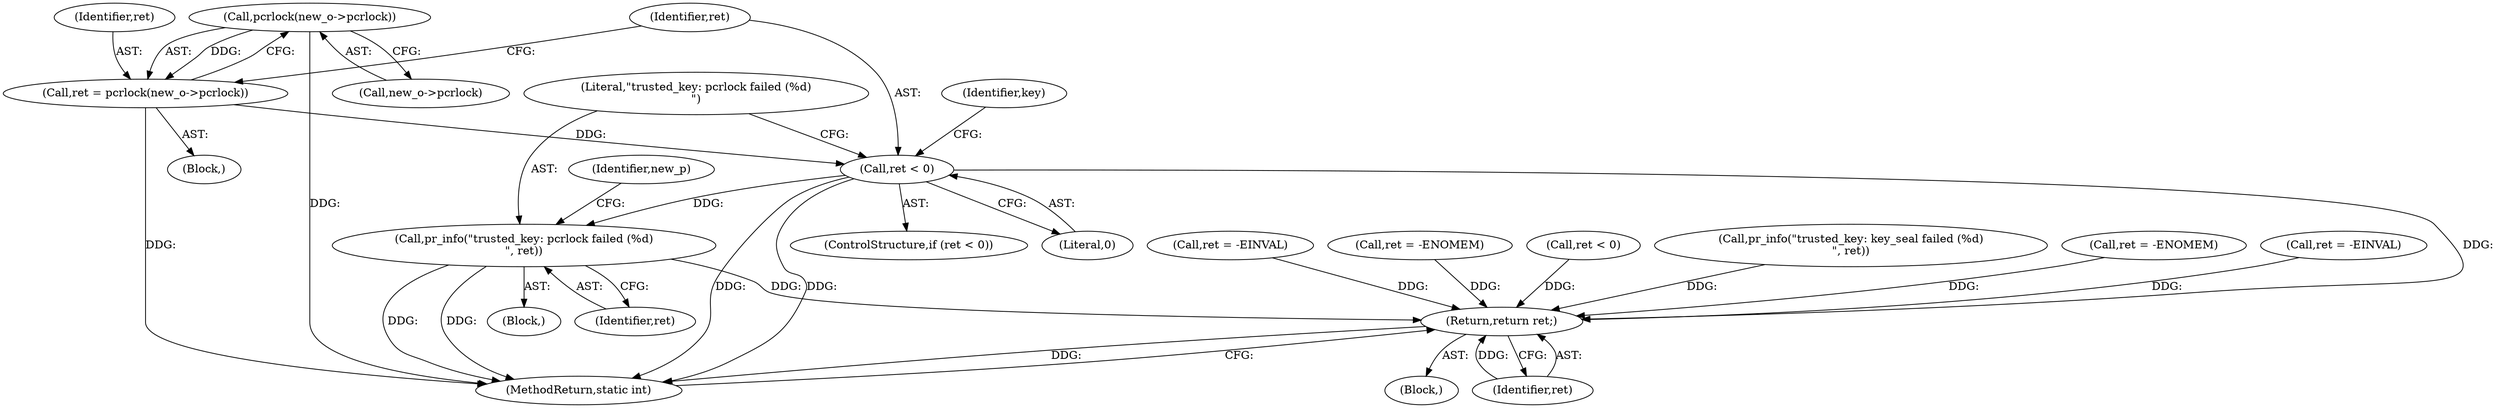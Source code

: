 digraph "0_linux_096fe9eaea40a17e125569f9e657e34cdb6d73bd_0@pointer" {
"1000283" [label="(Call,pcrlock(new_o->pcrlock))"];
"1000281" [label="(Call,ret = pcrlock(new_o->pcrlock))"];
"1000288" [label="(Call,ret < 0)"];
"1000292" [label="(Call,pr_info(\"trusted_key: pcrlock failed (%d)\n\", ret))"];
"1000312" [label="(Return,return ret;)"];
"1000314" [label="(MethodReturn,static int)"];
"1000291" [label="(Block,)"];
"1000293" [label="(Literal,\"trusted_key: pcrlock failed (%d)\n\")"];
"1000282" [label="(Identifier,ret)"];
"1000294" [label="(Identifier,ret)"];
"1000212" [label="(Call,ret = -EINVAL)"];
"1000172" [label="(Call,ret = -ENOMEM)"];
"1000266" [label="(Call,ret < 0)"];
"1000283" [label="(Call,pcrlock(new_o->pcrlock))"];
"1000288" [label="(Call,ret < 0)"];
"1000281" [label="(Call,ret = pcrlock(new_o->pcrlock))"];
"1000312" [label="(Return,return ret;)"];
"1000296" [label="(Identifier,new_p)"];
"1000104" [label="(Block,)"];
"1000289" [label="(Identifier,ret)"];
"1000313" [label="(Identifier,ret)"];
"1000270" [label="(Call,pr_info(\"trusted_key: key_seal failed (%d)\n\", ret))"];
"1000292" [label="(Call,pr_info(\"trusted_key: pcrlock failed (%d)\n\", ret))"];
"1000280" [label="(Block,)"];
"1000185" [label="(Call,ret = -ENOMEM)"];
"1000287" [label="(ControlStructure,if (ret < 0))"];
"1000284" [label="(Call,new_o->pcrlock)"];
"1000299" [label="(Identifier,key)"];
"1000225" [label="(Call,ret = -EINVAL)"];
"1000290" [label="(Literal,0)"];
"1000283" -> "1000281"  [label="AST: "];
"1000283" -> "1000284"  [label="CFG: "];
"1000284" -> "1000283"  [label="AST: "];
"1000281" -> "1000283"  [label="CFG: "];
"1000283" -> "1000314"  [label="DDG: "];
"1000283" -> "1000281"  [label="DDG: "];
"1000281" -> "1000280"  [label="AST: "];
"1000282" -> "1000281"  [label="AST: "];
"1000289" -> "1000281"  [label="CFG: "];
"1000281" -> "1000314"  [label="DDG: "];
"1000281" -> "1000288"  [label="DDG: "];
"1000288" -> "1000287"  [label="AST: "];
"1000288" -> "1000290"  [label="CFG: "];
"1000289" -> "1000288"  [label="AST: "];
"1000290" -> "1000288"  [label="AST: "];
"1000293" -> "1000288"  [label="CFG: "];
"1000299" -> "1000288"  [label="CFG: "];
"1000288" -> "1000314"  [label="DDG: "];
"1000288" -> "1000314"  [label="DDG: "];
"1000288" -> "1000292"  [label="DDG: "];
"1000288" -> "1000312"  [label="DDG: "];
"1000292" -> "1000291"  [label="AST: "];
"1000292" -> "1000294"  [label="CFG: "];
"1000293" -> "1000292"  [label="AST: "];
"1000294" -> "1000292"  [label="AST: "];
"1000296" -> "1000292"  [label="CFG: "];
"1000292" -> "1000314"  [label="DDG: "];
"1000292" -> "1000314"  [label="DDG: "];
"1000292" -> "1000312"  [label="DDG: "];
"1000312" -> "1000104"  [label="AST: "];
"1000312" -> "1000313"  [label="CFG: "];
"1000313" -> "1000312"  [label="AST: "];
"1000314" -> "1000312"  [label="CFG: "];
"1000312" -> "1000314"  [label="DDG: "];
"1000313" -> "1000312"  [label="DDG: "];
"1000185" -> "1000312"  [label="DDG: "];
"1000225" -> "1000312"  [label="DDG: "];
"1000270" -> "1000312"  [label="DDG: "];
"1000266" -> "1000312"  [label="DDG: "];
"1000212" -> "1000312"  [label="DDG: "];
"1000172" -> "1000312"  [label="DDG: "];
}
